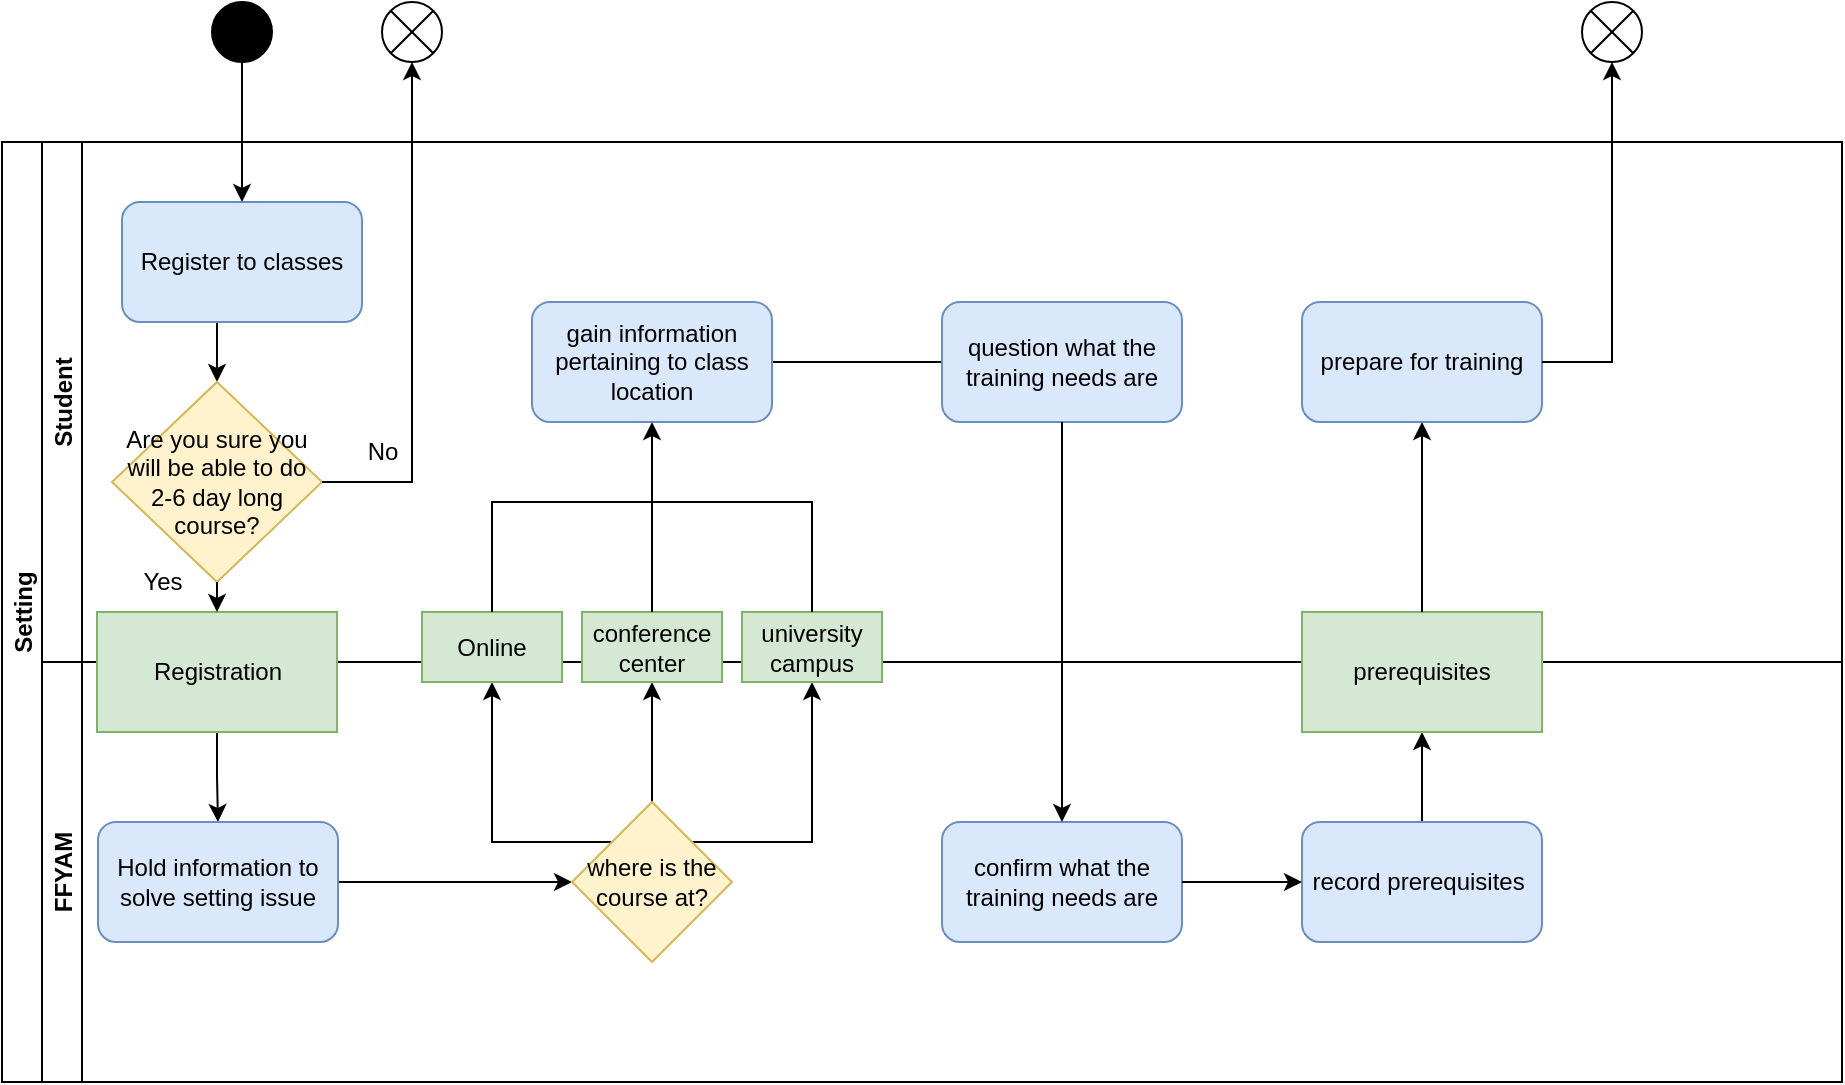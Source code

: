 <mxfile version="20.4.0" type="device" pages="3"><diagram id="MFcUYc4p2k6XtJ4TsZsG" name="Setting"><mxGraphModel dx="1422" dy="772" grid="1" gridSize="10" guides="1" tooltips="1" connect="1" arrows="1" fold="1" page="1" pageScale="1" pageWidth="1100" pageHeight="850" math="0" shadow="0"><root><mxCell id="0"/><mxCell id="1" parent="0"/><mxCell id="iKUUyp8m6s2kjtrIBjF4-1" value="Setting" style="swimlane;childLayout=stackLayout;resizeParent=1;resizeParentMax=0;horizontal=0;startSize=20;horizontalStack=0;" vertex="1" parent="1"><mxGeometry x="120" y="190" width="920" height="470" as="geometry"/></mxCell><mxCell id="iKUUyp8m6s2kjtrIBjF4-2" value="Student" style="swimlane;startSize=20;horizontal=0;" vertex="1" parent="iKUUyp8m6s2kjtrIBjF4-1"><mxGeometry x="20" width="900" height="260" as="geometry"/></mxCell><mxCell id="iKUUyp8m6s2kjtrIBjF4-9" style="edgeStyle=orthogonalEdgeStyle;rounded=0;orthogonalLoop=1;jettySize=auto;html=1;exitX=0.5;exitY=1;exitDx=0;exitDy=0;entryX=0.5;entryY=0;entryDx=0;entryDy=0;" edge="1" parent="iKUUyp8m6s2kjtrIBjF4-2" source="iKUUyp8m6s2kjtrIBjF4-6" target="iKUUyp8m6s2kjtrIBjF4-8"><mxGeometry relative="1" as="geometry"/></mxCell><mxCell id="iKUUyp8m6s2kjtrIBjF4-6" value="Register to classes" style="rounded=1;whiteSpace=wrap;html=1;fillColor=#dae8fc;strokeColor=#6c8ebf;" vertex="1" parent="iKUUyp8m6s2kjtrIBjF4-2"><mxGeometry x="40" y="30" width="120" height="60" as="geometry"/></mxCell><mxCell id="iKUUyp8m6s2kjtrIBjF4-8" value="Are you sure you will be able to do 2-6 day long course?" style="rhombus;whiteSpace=wrap;html=1;fillColor=#fff2cc;strokeColor=#d6b656;" vertex="1" parent="iKUUyp8m6s2kjtrIBjF4-2"><mxGeometry x="35" y="120" width="105" height="100" as="geometry"/></mxCell><mxCell id="iKUUyp8m6s2kjtrIBjF4-10" value="Yes" style="text;html=1;align=center;verticalAlign=middle;resizable=0;points=[];autosize=1;strokeColor=none;fillColor=none;" vertex="1" parent="iKUUyp8m6s2kjtrIBjF4-2"><mxGeometry x="40" y="205" width="40" height="30" as="geometry"/></mxCell><mxCell id="iKUUyp8m6s2kjtrIBjF4-13" value="No" style="text;html=1;align=center;verticalAlign=middle;resizable=0;points=[];autosize=1;strokeColor=none;fillColor=none;" vertex="1" parent="iKUUyp8m6s2kjtrIBjF4-2"><mxGeometry x="150" y="140" width="40" height="30" as="geometry"/></mxCell><mxCell id="iKUUyp8m6s2kjtrIBjF4-37" style="edgeStyle=orthogonalEdgeStyle;rounded=0;orthogonalLoop=1;jettySize=auto;html=1;exitX=1;exitY=0.5;exitDx=0;exitDy=0;entryX=0;entryY=0.5;entryDx=0;entryDy=0;startArrow=none;startFill=0;endArrow=none;endFill=0;" edge="1" parent="iKUUyp8m6s2kjtrIBjF4-2" source="iKUUyp8m6s2kjtrIBjF4-28" target="iKUUyp8m6s2kjtrIBjF4-36"><mxGeometry relative="1" as="geometry"/></mxCell><mxCell id="iKUUyp8m6s2kjtrIBjF4-28" value="gain information pertaining to class location" style="rounded=1;whiteSpace=wrap;html=1;fillColor=#dae8fc;strokeColor=#6c8ebf;" vertex="1" parent="iKUUyp8m6s2kjtrIBjF4-2"><mxGeometry x="245" y="80" width="120" height="60" as="geometry"/></mxCell><mxCell id="iKUUyp8m6s2kjtrIBjF4-36" value="question what the training needs are" style="rounded=1;whiteSpace=wrap;html=1;fillColor=#dae8fc;strokeColor=#6c8ebf;" vertex="1" parent="iKUUyp8m6s2kjtrIBjF4-2"><mxGeometry x="450" y="80" width="120" height="60" as="geometry"/></mxCell><mxCell id="iKUUyp8m6s2kjtrIBjF4-45" value="prepare for training" style="rounded=1;whiteSpace=wrap;html=1;fillColor=#dae8fc;strokeColor=#6c8ebf;" vertex="1" parent="iKUUyp8m6s2kjtrIBjF4-2"><mxGeometry x="630" y="80" width="120" height="60" as="geometry"/></mxCell><mxCell id="iKUUyp8m6s2kjtrIBjF4-4" value="FFYAM" style="swimlane;startSize=20;horizontal=0;" vertex="1" parent="iKUUyp8m6s2kjtrIBjF4-1"><mxGeometry x="20" y="260" width="900" height="210" as="geometry"/></mxCell><mxCell id="iKUUyp8m6s2kjtrIBjF4-18" style="edgeStyle=orthogonalEdgeStyle;rounded=0;orthogonalLoop=1;jettySize=auto;html=1;entryX=0.5;entryY=0;entryDx=0;entryDy=0;" edge="1" parent="iKUUyp8m6s2kjtrIBjF4-4" source="iKUUyp8m6s2kjtrIBjF4-11" target="iKUUyp8m6s2kjtrIBjF4-17"><mxGeometry relative="1" as="geometry"/></mxCell><mxCell id="iKUUyp8m6s2kjtrIBjF4-11" value="Registration" style="rounded=0;whiteSpace=wrap;html=1;fillColor=#d5e8d4;strokeColor=#82b366;" vertex="1" parent="iKUUyp8m6s2kjtrIBjF4-4"><mxGeometry x="27.5" y="-25" width="120" height="60" as="geometry"/></mxCell><mxCell id="iKUUyp8m6s2kjtrIBjF4-20" style="edgeStyle=orthogonalEdgeStyle;rounded=0;orthogonalLoop=1;jettySize=auto;html=1;exitX=1;exitY=0.5;exitDx=0;exitDy=0;entryX=0;entryY=0.5;entryDx=0;entryDy=0;" edge="1" parent="iKUUyp8m6s2kjtrIBjF4-4" source="iKUUyp8m6s2kjtrIBjF4-17" target="iKUUyp8m6s2kjtrIBjF4-19"><mxGeometry relative="1" as="geometry"/></mxCell><mxCell id="iKUUyp8m6s2kjtrIBjF4-17" value="Hold information to solve setting issue" style="rounded=1;whiteSpace=wrap;html=1;fillColor=#dae8fc;strokeColor=#6c8ebf;" vertex="1" parent="iKUUyp8m6s2kjtrIBjF4-4"><mxGeometry x="28" y="80" width="120" height="60" as="geometry"/></mxCell><mxCell id="iKUUyp8m6s2kjtrIBjF4-25" style="edgeStyle=orthogonalEdgeStyle;rounded=0;orthogonalLoop=1;jettySize=auto;html=1;exitX=0.5;exitY=0;exitDx=0;exitDy=0;entryX=0.5;entryY=1;entryDx=0;entryDy=0;" edge="1" parent="iKUUyp8m6s2kjtrIBjF4-4" source="iKUUyp8m6s2kjtrIBjF4-19" target="iKUUyp8m6s2kjtrIBjF4-23"><mxGeometry relative="1" as="geometry"/></mxCell><mxCell id="iKUUyp8m6s2kjtrIBjF4-26" style="edgeStyle=orthogonalEdgeStyle;rounded=0;orthogonalLoop=1;jettySize=auto;html=1;exitX=1;exitY=0;exitDx=0;exitDy=0;entryX=0.5;entryY=1;entryDx=0;entryDy=0;" edge="1" parent="iKUUyp8m6s2kjtrIBjF4-4" source="iKUUyp8m6s2kjtrIBjF4-19" target="iKUUyp8m6s2kjtrIBjF4-24"><mxGeometry relative="1" as="geometry"/></mxCell><mxCell id="iKUUyp8m6s2kjtrIBjF4-27" style="edgeStyle=orthogonalEdgeStyle;rounded=0;orthogonalLoop=1;jettySize=auto;html=1;exitX=0;exitY=0;exitDx=0;exitDy=0;entryX=0.5;entryY=1;entryDx=0;entryDy=0;" edge="1" parent="iKUUyp8m6s2kjtrIBjF4-4" source="iKUUyp8m6s2kjtrIBjF4-19" target="iKUUyp8m6s2kjtrIBjF4-21"><mxGeometry relative="1" as="geometry"/></mxCell><mxCell id="iKUUyp8m6s2kjtrIBjF4-19" value="where is the course at?" style="rhombus;whiteSpace=wrap;html=1;fillColor=#fff2cc;strokeColor=#d6b656;" vertex="1" parent="iKUUyp8m6s2kjtrIBjF4-4"><mxGeometry x="265" y="70" width="80" height="80" as="geometry"/></mxCell><mxCell id="iKUUyp8m6s2kjtrIBjF4-21" value="Online" style="rounded=0;whiteSpace=wrap;html=1;fillColor=#d5e8d4;strokeColor=#82b366;" vertex="1" parent="iKUUyp8m6s2kjtrIBjF4-4"><mxGeometry x="190" y="-25" width="70" height="35" as="geometry"/></mxCell><mxCell id="iKUUyp8m6s2kjtrIBjF4-23" value="conference center" style="rounded=0;whiteSpace=wrap;html=1;fillColor=#d5e8d4;strokeColor=#82b366;" vertex="1" parent="iKUUyp8m6s2kjtrIBjF4-4"><mxGeometry x="270" y="-25" width="70" height="35" as="geometry"/></mxCell><mxCell id="iKUUyp8m6s2kjtrIBjF4-24" value="university campus" style="rounded=0;whiteSpace=wrap;html=1;fillColor=#d5e8d4;strokeColor=#82b366;" vertex="1" parent="iKUUyp8m6s2kjtrIBjF4-4"><mxGeometry x="350" y="-25" width="70" height="35" as="geometry"/></mxCell><mxCell id="iKUUyp8m6s2kjtrIBjF4-39" value="confirm what the training needs are" style="rounded=1;whiteSpace=wrap;html=1;fillColor=#dae8fc;strokeColor=#6c8ebf;" vertex="1" parent="iKUUyp8m6s2kjtrIBjF4-4"><mxGeometry x="450" y="80" width="120" height="60" as="geometry"/></mxCell><mxCell id="URueSZSS4LfrGRfdTJ7L-1" style="edgeStyle=orthogonalEdgeStyle;rounded=0;orthogonalLoop=1;jettySize=auto;html=1;entryX=0.5;entryY=1;entryDx=0;entryDy=0;startArrow=none;startFill=0;endArrow=classic;endFill=1;" edge="1" parent="iKUUyp8m6s2kjtrIBjF4-4" source="iKUUyp8m6s2kjtrIBjF4-42" target="iKUUyp8m6s2kjtrIBjF4-44"><mxGeometry relative="1" as="geometry"/></mxCell><mxCell id="iKUUyp8m6s2kjtrIBjF4-42" value="record prerequisites&amp;nbsp;" style="rounded=1;whiteSpace=wrap;html=1;fillColor=#dae8fc;strokeColor=#6c8ebf;" vertex="1" parent="iKUUyp8m6s2kjtrIBjF4-4"><mxGeometry x="630" y="80" width="120" height="60" as="geometry"/></mxCell><mxCell id="iKUUyp8m6s2kjtrIBjF4-40" style="edgeStyle=orthogonalEdgeStyle;rounded=0;orthogonalLoop=1;jettySize=auto;html=1;exitX=1;exitY=0.5;exitDx=0;exitDy=0;startArrow=none;startFill=0;endArrow=classic;endFill=1;entryX=0;entryY=0.5;entryDx=0;entryDy=0;" edge="1" parent="iKUUyp8m6s2kjtrIBjF4-4" source="iKUUyp8m6s2kjtrIBjF4-39" target="iKUUyp8m6s2kjtrIBjF4-42"><mxGeometry relative="1" as="geometry"><mxPoint x="620" y="110" as="targetPoint"/></mxGeometry></mxCell><mxCell id="iKUUyp8m6s2kjtrIBjF4-44" value="prerequisites" style="rounded=0;whiteSpace=wrap;html=1;fillColor=#d5e8d4;strokeColor=#82b366;" vertex="1" parent="iKUUyp8m6s2kjtrIBjF4-4"><mxGeometry x="630" y="-25" width="120" height="60" as="geometry"/></mxCell><mxCell id="iKUUyp8m6s2kjtrIBjF4-12" style="edgeStyle=orthogonalEdgeStyle;rounded=0;orthogonalLoop=1;jettySize=auto;html=1;exitX=0.5;exitY=1;exitDx=0;exitDy=0;entryX=0.5;entryY=0;entryDx=0;entryDy=0;" edge="1" parent="iKUUyp8m6s2kjtrIBjF4-1" source="iKUUyp8m6s2kjtrIBjF4-8" target="iKUUyp8m6s2kjtrIBjF4-11"><mxGeometry relative="1" as="geometry"/></mxCell><mxCell id="iKUUyp8m6s2kjtrIBjF4-32" style="edgeStyle=orthogonalEdgeStyle;rounded=0;orthogonalLoop=1;jettySize=auto;html=1;exitX=0.5;exitY=0;exitDx=0;exitDy=0;entryX=0.5;entryY=1;entryDx=0;entryDy=0;" edge="1" parent="iKUUyp8m6s2kjtrIBjF4-1" source="iKUUyp8m6s2kjtrIBjF4-23" target="iKUUyp8m6s2kjtrIBjF4-28"><mxGeometry relative="1" as="geometry"/></mxCell><mxCell id="iKUUyp8m6s2kjtrIBjF4-38" style="edgeStyle=orthogonalEdgeStyle;rounded=0;orthogonalLoop=1;jettySize=auto;html=1;exitX=0.5;exitY=1;exitDx=0;exitDy=0;startArrow=none;startFill=0;endArrow=classic;endFill=1;entryX=0.5;entryY=0;entryDx=0;entryDy=0;" edge="1" parent="iKUUyp8m6s2kjtrIBjF4-1" source="iKUUyp8m6s2kjtrIBjF4-36" target="iKUUyp8m6s2kjtrIBjF4-39"><mxGeometry relative="1" as="geometry"><mxPoint x="530" y="320" as="targetPoint"/></mxGeometry></mxCell><mxCell id="iKUUyp8m6s2kjtrIBjF4-46" style="edgeStyle=orthogonalEdgeStyle;rounded=0;orthogonalLoop=1;jettySize=auto;html=1;exitX=0.5;exitY=0;exitDx=0;exitDy=0;entryX=0.5;entryY=1;entryDx=0;entryDy=0;startArrow=none;startFill=0;endArrow=classic;endFill=1;" edge="1" parent="iKUUyp8m6s2kjtrIBjF4-1" source="iKUUyp8m6s2kjtrIBjF4-44" target="iKUUyp8m6s2kjtrIBjF4-45"><mxGeometry relative="1" as="geometry"/></mxCell><mxCell id="iKUUyp8m6s2kjtrIBjF4-7" style="edgeStyle=orthogonalEdgeStyle;rounded=0;orthogonalLoop=1;jettySize=auto;html=1;entryX=0.5;entryY=0;entryDx=0;entryDy=0;" edge="1" parent="1" source="iKUUyp8m6s2kjtrIBjF4-5" target="iKUUyp8m6s2kjtrIBjF4-6"><mxGeometry relative="1" as="geometry"/></mxCell><mxCell id="iKUUyp8m6s2kjtrIBjF4-5" value="" style="ellipse;fillColor=strokeColor;" vertex="1" parent="1"><mxGeometry x="225" y="120" width="30" height="30" as="geometry"/></mxCell><mxCell id="iKUUyp8m6s2kjtrIBjF4-15" value="" style="shape=sumEllipse;perimeter=ellipsePerimeter;whiteSpace=wrap;html=1;backgroundOutline=1;" vertex="1" parent="1"><mxGeometry x="310" y="120" width="30" height="30" as="geometry"/></mxCell><mxCell id="iKUUyp8m6s2kjtrIBjF4-16" style="edgeStyle=orthogonalEdgeStyle;rounded=0;orthogonalLoop=1;jettySize=auto;html=1;exitX=1;exitY=0.5;exitDx=0;exitDy=0;entryX=0.5;entryY=1;entryDx=0;entryDy=0;" edge="1" parent="1" source="iKUUyp8m6s2kjtrIBjF4-8" target="iKUUyp8m6s2kjtrIBjF4-15"><mxGeometry relative="1" as="geometry"/></mxCell><mxCell id="iKUUyp8m6s2kjtrIBjF4-34" style="edgeStyle=orthogonalEdgeStyle;rounded=0;orthogonalLoop=1;jettySize=auto;html=1;exitX=0.5;exitY=0;exitDx=0;exitDy=0;startArrow=none;startFill=0;endArrow=none;endFill=0;" edge="1" parent="1" source="iKUUyp8m6s2kjtrIBjF4-24"><mxGeometry relative="1" as="geometry"><mxPoint x="440" y="370" as="targetPoint"/><Array as="points"><mxPoint x="525" y="370"/></Array></mxGeometry></mxCell><mxCell id="iKUUyp8m6s2kjtrIBjF4-35" style="edgeStyle=orthogonalEdgeStyle;rounded=0;orthogonalLoop=1;jettySize=auto;html=1;exitX=0.5;exitY=0;exitDx=0;exitDy=0;startArrow=none;startFill=0;endArrow=none;endFill=0;" edge="1" parent="1" source="iKUUyp8m6s2kjtrIBjF4-21"><mxGeometry relative="1" as="geometry"><mxPoint x="440" y="370" as="targetPoint"/><Array as="points"><mxPoint x="365" y="370"/></Array></mxGeometry></mxCell><mxCell id="iKUUyp8m6s2kjtrIBjF4-47" style="edgeStyle=orthogonalEdgeStyle;rounded=0;orthogonalLoop=1;jettySize=auto;html=1;exitX=1;exitY=0.5;exitDx=0;exitDy=0;startArrow=none;startFill=0;endArrow=classic;endFill=1;entryX=0.5;entryY=1;entryDx=0;entryDy=0;" edge="1" parent="1" source="iKUUyp8m6s2kjtrIBjF4-45" target="iKUUyp8m6s2kjtrIBjF4-48"><mxGeometry relative="1" as="geometry"><mxPoint x="930" y="170" as="targetPoint"/></mxGeometry></mxCell><mxCell id="iKUUyp8m6s2kjtrIBjF4-48" value="" style="shape=sumEllipse;perimeter=ellipsePerimeter;whiteSpace=wrap;html=1;backgroundOutline=1;" vertex="1" parent="1"><mxGeometry x="910" y="120" width="30" height="30" as="geometry"/></mxCell></root></mxGraphModel></diagram><diagram id="noWRVe5zdBGvRovGjgMw" name="Completion"><mxGraphModel dx="1673" dy="908" grid="1" gridSize="10" guides="1" tooltips="1" connect="1" arrows="1" fold="1" page="1" pageScale="1" pageWidth="1100" pageHeight="850" math="0" shadow="0"><root><mxCell id="0"/><mxCell id="1" parent="0"/><mxCell id="tCmHu1-Fq4zgOi_T8ICK-1" value="Course Completion" style="swimlane;childLayout=stackLayout;resizeParent=1;resizeParentMax=0;horizontal=0;startSize=20;horizontalStack=0;" vertex="1" parent="1"><mxGeometry x="150" y="300" width="1020" height="902.5" as="geometry"/></mxCell><mxCell id="tCmHu1-Fq4zgOi_T8ICK-2" value="Instructor" style="swimlane;startSize=20;horizontal=0;" vertex="1" parent="tCmHu1-Fq4zgOi_T8ICK-1"><mxGeometry x="20" width="1000" height="120" as="geometry"/></mxCell><mxCell id="tCmHu1-Fq4zgOi_T8ICK-3" value="Check if student has completed course" style="rounded=1;whiteSpace=wrap;html=1;fillColor=#dae8fc;strokeColor=#6c8ebf;" vertex="1" parent="tCmHu1-Fq4zgOi_T8ICK-2"><mxGeometry x="40" y="30" width="120" height="60" as="geometry"/></mxCell><mxCell id="tCmHu1-Fq4zgOi_T8ICK-5" value="Inform student of failure" style="rounded=1;whiteSpace=wrap;html=1;fillColor=#dae8fc;strokeColor=#6c8ebf;" vertex="1" parent="tCmHu1-Fq4zgOi_T8ICK-2"><mxGeometry x="220" y="30" width="120" height="60" as="geometry"/></mxCell><mxCell id="tCmHu1-Fq4zgOi_T8ICK-7" value="System" style="swimlane;startSize=20;horizontal=0;" vertex="1" parent="tCmHu1-Fq4zgOi_T8ICK-1"><mxGeometry x="20" y="120" width="1000" height="160" as="geometry"/></mxCell><mxCell id="tCmHu1-Fq4zgOi_T8ICK-8" style="edgeStyle=orthogonalEdgeStyle;rounded=0;orthogonalLoop=1;jettySize=auto;html=1;exitX=1;exitY=0.5;exitDx=0;exitDy=0;entryX=0.5;entryY=1;entryDx=0;entryDy=0;" edge="1" parent="tCmHu1-Fq4zgOi_T8ICK-7" source="tCmHu1-Fq4zgOi_T8ICK-9" target="tCmHu1-Fq4zgOi_T8ICK-10"><mxGeometry relative="1" as="geometry"/></mxCell><mxCell id="tCmHu1-Fq4zgOi_T8ICK-9" value="Has the student completed the course?" style="rhombus;whiteSpace=wrap;html=1;fillColor=#fff2cc;strokeColor=#d6b656;" vertex="1" parent="tCmHu1-Fq4zgOi_T8ICK-7"><mxGeometry x="40" y="12.5" width="120" height="125" as="geometry"/></mxCell><mxCell id="tCmHu1-Fq4zgOi_T8ICK-10" value="Alert Teacher of failure" style="rounded=1;whiteSpace=wrap;html=1;fillColor=#dae8fc;strokeColor=#6c8ebf;" vertex="1" parent="tCmHu1-Fq4zgOi_T8ICK-7"><mxGeometry x="190" y="12.5" width="110" height="40" as="geometry"/></mxCell><mxCell id="tCmHu1-Fq4zgOi_T8ICK-11" value="[No]" style="text;html=1;align=center;verticalAlign=middle;resizable=0;points=[];autosize=1;strokeColor=none;fillColor=none;" vertex="1" parent="tCmHu1-Fq4zgOi_T8ICK-7"><mxGeometry x="180" y="50" width="50" height="30" as="geometry"/></mxCell><mxCell id="tCmHu1-Fq4zgOi_T8ICK-12" value="[Yes]" style="text;html=1;align=center;verticalAlign=middle;resizable=0;points=[];autosize=1;strokeColor=none;fillColor=none;" vertex="1" parent="tCmHu1-Fq4zgOi_T8ICK-7"><mxGeometry x="120" y="130" width="50" height="30" as="geometry"/></mxCell><mxCell id="tCmHu1-Fq4zgOi_T8ICK-47" value="Student" style="swimlane;startSize=20;horizontal=0;" vertex="1" parent="tCmHu1-Fq4zgOi_T8ICK-1"><mxGeometry x="20" y="280" width="1000" height="100" as="geometry"/></mxCell><mxCell id="tCmHu1-Fq4zgOi_T8ICK-13" value="FFYAM" style="swimlane;startSize=20;horizontal=0;" vertex="1" parent="tCmHu1-Fq4zgOi_T8ICK-1"><mxGeometry x="20" y="380" width="1000" height="170" as="geometry"/></mxCell><mxCell id="tCmHu1-Fq4zgOi_T8ICK-14" style="edgeStyle=orthogonalEdgeStyle;rounded=0;orthogonalLoop=1;jettySize=auto;html=1;entryX=0;entryY=0.5;entryDx=0;entryDy=0;" edge="1" parent="tCmHu1-Fq4zgOi_T8ICK-13" source="tCmHu1-Fq4zgOi_T8ICK-15" target="tCmHu1-Fq4zgOi_T8ICK-16"><mxGeometry relative="1" as="geometry"><Array as="points"><mxPoint x="200" y="70"/><mxPoint x="200" y="130"/></Array></mxGeometry></mxCell><mxCell id="tCmHu1-Fq4zgOi_T8ICK-15" value="Send survey to student for quality assurance" style="rounded=1;whiteSpace=wrap;html=1;fillColor=#dae8fc;strokeColor=#6c8ebf;" vertex="1" parent="tCmHu1-Fq4zgOi_T8ICK-13"><mxGeometry x="70" y="40" width="120" height="60" as="geometry"/></mxCell><mxCell id="tCmHu1-Fq4zgOi_T8ICK-16" value="Invite student" style="rounded=1;whiteSpace=wrap;html=1;fillColor=#dae8fc;strokeColor=#6c8ebf;" vertex="1" parent="tCmHu1-Fq4zgOi_T8ICK-13"><mxGeometry x="220" y="100" width="120" height="60" as="geometry"/></mxCell><mxCell id="tCmHu1-Fq4zgOi_T8ICK-49" value="Invitation" style="rounded=0;whiteSpace=wrap;html=1;fillColor=#d5e8d4;strokeColor=#82b366;" vertex="1" parent="tCmHu1-Fq4zgOi_T8ICK-13"><mxGeometry x="220" y="-30" width="120" height="60" as="geometry"/></mxCell><mxCell id="tCmHu1-Fq4zgOi_T8ICK-48" style="edgeStyle=orthogonalEdgeStyle;rounded=0;orthogonalLoop=1;jettySize=auto;html=1;startArrow=none;startFill=0;endArrow=classic;endFill=1;entryX=0.5;entryY=1;entryDx=0;entryDy=0;" edge="1" parent="tCmHu1-Fq4zgOi_T8ICK-13" source="tCmHu1-Fq4zgOi_T8ICK-16" target="tCmHu1-Fq4zgOi_T8ICK-49"><mxGeometry relative="1" as="geometry"><mxPoint x="270" y="80" as="targetPoint"/></mxGeometry></mxCell><mxCell id="tCmHu1-Fq4zgOi_T8ICK-17" value="Analyst" style="swimlane;startSize=20;horizontal=0;" vertex="1" parent="tCmHu1-Fq4zgOi_T8ICK-1"><mxGeometry x="20" y="550" width="1000" height="190" as="geometry"><mxRectangle x="20" y="400" width="1000" height="30" as="alternateBounds"/></mxGeometry></mxCell><mxCell id="tCmHu1-Fq4zgOi_T8ICK-50" style="edgeStyle=orthogonalEdgeStyle;rounded=0;orthogonalLoop=1;jettySize=auto;html=1;exitX=0.5;exitY=0;exitDx=0;exitDy=0;entryX=0;entryY=0.5;entryDx=0;entryDy=0;startArrow=none;startFill=0;endArrow=classic;endFill=1;" edge="1" parent="tCmHu1-Fq4zgOi_T8ICK-17" source="tCmHu1-Fq4zgOi_T8ICK-20" target="tCmHu1-Fq4zgOi_T8ICK-26"><mxGeometry relative="1" as="geometry"/></mxCell><mxCell id="tCmHu1-Fq4zgOi_T8ICK-51" value="" style="edgeStyle=orthogonalEdgeStyle;rounded=0;orthogonalLoop=1;jettySize=auto;html=1;startArrow=none;startFill=0;endArrow=classic;endFill=1;" edge="1" parent="tCmHu1-Fq4zgOi_T8ICK-17" source="tCmHu1-Fq4zgOi_T8ICK-20" target="tCmHu1-Fq4zgOi_T8ICK-22"><mxGeometry relative="1" as="geometry"/></mxCell><mxCell id="tCmHu1-Fq4zgOi_T8ICK-20" value="Has the period ended?&amp;nbsp;" style="rhombus;whiteSpace=wrap;html=1;fillColor=#fff2cc;strokeColor=#d6b656;" vertex="1" parent="tCmHu1-Fq4zgOi_T8ICK-17"><mxGeometry x="380" y="41.25" width="80" height="80" as="geometry"/></mxCell><mxCell id="tCmHu1-Fq4zgOi_T8ICK-21" style="edgeStyle=orthogonalEdgeStyle;rounded=0;orthogonalLoop=1;jettySize=auto;html=1;exitX=0.5;exitY=1;exitDx=0;exitDy=0;entryX=0.5;entryY=1;entryDx=0;entryDy=0;" edge="1" parent="tCmHu1-Fq4zgOi_T8ICK-17" source="tCmHu1-Fq4zgOi_T8ICK-22" target="tCmHu1-Fq4zgOi_T8ICK-20"><mxGeometry relative="1" as="geometry"/></mxCell><mxCell id="tCmHu1-Fq4zgOi_T8ICK-22" value="Wait until end of period" style="rounded=1;whiteSpace=wrap;html=1;fillColor=#dae8fc;strokeColor=#6c8ebf;" vertex="1" parent="tCmHu1-Fq4zgOi_T8ICK-17"><mxGeometry x="500" y="51.25" width="120" height="60" as="geometry"/></mxCell><mxCell id="tCmHu1-Fq4zgOi_T8ICK-23" value="[No]" style="text;html=1;align=center;verticalAlign=middle;resizable=0;points=[];autosize=1;strokeColor=none;fillColor=none;" vertex="1" parent="tCmHu1-Fq4zgOi_T8ICK-17"><mxGeometry x="440" y="120" width="50" height="30" as="geometry"/></mxCell><mxCell id="tCmHu1-Fq4zgOi_T8ICK-24" value="[Yes]" style="text;html=1;align=center;verticalAlign=middle;resizable=0;points=[];autosize=1;strokeColor=none;fillColor=none;" vertex="1" parent="tCmHu1-Fq4zgOi_T8ICK-17"><mxGeometry x="440" y="15" width="50" height="30" as="geometry"/></mxCell><mxCell id="tCmHu1-Fq4zgOi_T8ICK-25" value="" style="edgeStyle=orthogonalEdgeStyle;rounded=0;orthogonalLoop=1;jettySize=auto;html=1;" edge="1" parent="tCmHu1-Fq4zgOi_T8ICK-17" source="tCmHu1-Fq4zgOi_T8ICK-26" target="tCmHu1-Fq4zgOi_T8ICK-28"><mxGeometry relative="1" as="geometry"/></mxCell><mxCell id="tCmHu1-Fq4zgOi_T8ICK-26" value="evaluate data" style="rounded=1;whiteSpace=wrap;html=1;fillColor=#dae8fc;strokeColor=#6c8ebf;" vertex="1" parent="tCmHu1-Fq4zgOi_T8ICK-17"><mxGeometry x="630" y="5" width="100" height="25" as="geometry"/></mxCell><mxCell id="tCmHu1-Fq4zgOi_T8ICK-27" value="" style="edgeStyle=orthogonalEdgeStyle;rounded=0;orthogonalLoop=1;jettySize=auto;html=1;" edge="1" parent="tCmHu1-Fq4zgOi_T8ICK-17" source="tCmHu1-Fq4zgOi_T8ICK-28" target="tCmHu1-Fq4zgOi_T8ICK-29"><mxGeometry relative="1" as="geometry"/></mxCell><mxCell id="tCmHu1-Fq4zgOi_T8ICK-28" value="create summary" style="whiteSpace=wrap;html=1;rounded=1;fillColor=#dae8fc;strokeColor=#6c8ebf;" vertex="1" parent="tCmHu1-Fq4zgOi_T8ICK-17"><mxGeometry x="630" y="75" width="100" height="32.5" as="geometry"/></mxCell><mxCell id="tCmHu1-Fq4zgOi_T8ICK-29" value="send summary to instructor and FFYAM" style="whiteSpace=wrap;html=1;rounded=1;fillColor=#dae8fc;strokeColor=#6c8ebf;" vertex="1" parent="tCmHu1-Fq4zgOi_T8ICK-17"><mxGeometry x="790" y="71.25" width="120" height="38.75" as="geometry"/></mxCell><mxCell id="tCmHu1-Fq4zgOi_T8ICK-30" value="VP of Quality" style="swimlane;startSize=20;horizontal=0;" vertex="1" parent="tCmHu1-Fq4zgOi_T8ICK-1"><mxGeometry x="20" y="740" width="1000" height="162.5" as="geometry"><mxRectangle x="20" y="400" width="1000" height="30" as="alternateBounds"/></mxGeometry></mxCell><mxCell id="tCmHu1-Fq4zgOi_T8ICK-31" value="Poor Results?&amp;nbsp;" style="rhombus;whiteSpace=wrap;html=1;fillColor=#fff2cc;strokeColor=#d6b656;" vertex="1" parent="tCmHu1-Fq4zgOi_T8ICK-30"><mxGeometry x="730" y="82.5" width="80" height="80" as="geometry"/></mxCell><mxCell id="tCmHu1-Fq4zgOi_T8ICK-32" value="Start Investigation" style="rounded=1;whiteSpace=wrap;html=1;fillColor=#dae8fc;strokeColor=#6c8ebf;" vertex="1" parent="tCmHu1-Fq4zgOi_T8ICK-30"><mxGeometry x="890" y="12.5" width="100" height="40" as="geometry"/></mxCell><mxCell id="tCmHu1-Fq4zgOi_T8ICK-33" style="edgeStyle=orthogonalEdgeStyle;rounded=0;orthogonalLoop=1;jettySize=auto;html=1;exitX=1;exitY=0;exitDx=0;exitDy=0;entryX=0;entryY=0.5;entryDx=0;entryDy=0;" edge="1" parent="tCmHu1-Fq4zgOi_T8ICK-30" source="tCmHu1-Fq4zgOi_T8ICK-31" target="tCmHu1-Fq4zgOi_T8ICK-32"><mxGeometry relative="1" as="geometry"><mxPoint x="870" y="-415" as="targetPoint"/></mxGeometry></mxCell><mxCell id="tCmHu1-Fq4zgOi_T8ICK-34" value="[No]" style="text;html=1;align=center;verticalAlign=middle;resizable=0;points=[];autosize=1;strokeColor=none;fillColor=none;" vertex="1" parent="tCmHu1-Fq4zgOi_T8ICK-30"><mxGeometry x="840" y="117.5" width="50" height="30" as="geometry"/></mxCell><mxCell id="tCmHu1-Fq4zgOi_T8ICK-35" value="[Yes]" style="text;html=1;align=center;verticalAlign=middle;resizable=0;points=[];autosize=1;strokeColor=none;fillColor=none;" vertex="1" parent="tCmHu1-Fq4zgOi_T8ICK-30"><mxGeometry x="840" y="52.5" width="50" height="30" as="geometry"/></mxCell><mxCell id="tCmHu1-Fq4zgOi_T8ICK-56" style="edgeStyle=orthogonalEdgeStyle;rounded=0;orthogonalLoop=1;jettySize=auto;html=1;exitX=0.5;exitY=1;exitDx=0;exitDy=0;entryX=0.5;entryY=0;entryDx=0;entryDy=0;startArrow=none;startFill=0;endArrow=none;endFill=0;" edge="1" parent="tCmHu1-Fq4zgOi_T8ICK-30" source="tCmHu1-Fq4zgOi_T8ICK-53" target="tCmHu1-Fq4zgOi_T8ICK-31"><mxGeometry relative="1" as="geometry"/></mxCell><mxCell id="tCmHu1-Fq4zgOi_T8ICK-53" value="Results" style="rounded=0;whiteSpace=wrap;html=1;fillColor=#d5e8d4;strokeColor=#82b366;" vertex="1" parent="tCmHu1-Fq4zgOi_T8ICK-30"><mxGeometry x="710" y="-32.5" width="120" height="60" as="geometry"/></mxCell><mxCell id="tCmHu1-Fq4zgOi_T8ICK-36" style="edgeStyle=orthogonalEdgeStyle;rounded=0;orthogonalLoop=1;jettySize=auto;html=1;exitX=0.5;exitY=1;exitDx=0;exitDy=0;" edge="1" parent="tCmHu1-Fq4zgOi_T8ICK-1" source="tCmHu1-Fq4zgOi_T8ICK-3" target="tCmHu1-Fq4zgOi_T8ICK-9"><mxGeometry relative="1" as="geometry"/></mxCell><mxCell id="tCmHu1-Fq4zgOi_T8ICK-37" style="edgeStyle=orthogonalEdgeStyle;rounded=0;orthogonalLoop=1;jettySize=auto;html=1;exitX=0.5;exitY=0;exitDx=0;exitDy=0;entryX=0.192;entryY=1.067;entryDx=0;entryDy=0;entryPerimeter=0;" edge="1" parent="tCmHu1-Fq4zgOi_T8ICK-1" source="tCmHu1-Fq4zgOi_T8ICK-10" target="tCmHu1-Fq4zgOi_T8ICK-5"><mxGeometry relative="1" as="geometry"><mxPoint x="265" y="70" as="targetPoint"/></mxGeometry></mxCell><mxCell id="tCmHu1-Fq4zgOi_T8ICK-38" style="edgeStyle=orthogonalEdgeStyle;rounded=0;orthogonalLoop=1;jettySize=auto;html=1;exitX=1;exitY=1;exitDx=0;exitDy=0;entryX=0.5;entryY=0;entryDx=0;entryDy=0;" edge="1" parent="tCmHu1-Fq4zgOi_T8ICK-1" source="tCmHu1-Fq4zgOi_T8ICK-9" target="tCmHu1-Fq4zgOi_T8ICK-15"><mxGeometry relative="1" as="geometry"><mxPoint x="210" y="300" as="targetPoint"/></mxGeometry></mxCell><mxCell id="tCmHu1-Fq4zgOi_T8ICK-52" style="edgeStyle=orthogonalEdgeStyle;rounded=0;orthogonalLoop=1;jettySize=auto;html=1;entryX=0;entryY=0.5;entryDx=0;entryDy=0;startArrow=none;startFill=0;endArrow=classic;endFill=1;" edge="1" parent="tCmHu1-Fq4zgOi_T8ICK-1" source="tCmHu1-Fq4zgOi_T8ICK-49" target="tCmHu1-Fq4zgOi_T8ICK-20"><mxGeometry relative="1" as="geometry"><Array as="points"><mxPoint x="380" y="380"/><mxPoint x="380" y="631"/></Array></mxGeometry></mxCell><mxCell id="tCmHu1-Fq4zgOi_T8ICK-54" style="edgeStyle=orthogonalEdgeStyle;rounded=0;orthogonalLoop=1;jettySize=auto;html=1;exitX=0.5;exitY=1;exitDx=0;exitDy=0;entryX=0.5;entryY=0;entryDx=0;entryDy=0;startArrow=none;startFill=0;endArrow=classic;endFill=1;" edge="1" parent="tCmHu1-Fq4zgOi_T8ICK-1" source="tCmHu1-Fq4zgOi_T8ICK-29" target="tCmHu1-Fq4zgOi_T8ICK-53"><mxGeometry relative="1" as="geometry"><Array as="points"><mxPoint x="870" y="670"/><mxPoint x="790" y="670"/></Array></mxGeometry></mxCell><mxCell id="tCmHu1-Fq4zgOi_T8ICK-41" style="edgeStyle=orthogonalEdgeStyle;rounded=0;orthogonalLoop=1;jettySize=auto;html=1;" edge="1" parent="1" source="tCmHu1-Fq4zgOi_T8ICK-42" target="tCmHu1-Fq4zgOi_T8ICK-3"><mxGeometry relative="1" as="geometry"/></mxCell><mxCell id="tCmHu1-Fq4zgOi_T8ICK-42" value="" style="ellipse;fillColor=#000000;strokeColor=none;" vertex="1" parent="1"><mxGeometry x="255" y="230" width="30" height="30" as="geometry"/></mxCell><mxCell id="tCmHu1-Fq4zgOi_T8ICK-44" style="edgeStyle=orthogonalEdgeStyle;rounded=0;orthogonalLoop=1;jettySize=auto;html=1;entryX=0;entryY=0.5;entryDx=0;entryDy=0;" edge="1" parent="1" source="tCmHu1-Fq4zgOi_T8ICK-32" target="tCmHu1-Fq4zgOi_T8ICK-45"><mxGeometry relative="1" as="geometry"><mxPoint x="1280" y="892.5" as="targetPoint"/></mxGeometry></mxCell><mxCell id="tCmHu1-Fq4zgOi_T8ICK-45" value="" style="shape=sumEllipse;perimeter=ellipsePerimeter;whiteSpace=wrap;html=1;backgroundOutline=1;" vertex="1" parent="1"><mxGeometry x="1270" y="1057.5" width="30" height="30" as="geometry"/></mxCell><mxCell id="tCmHu1-Fq4zgOi_T8ICK-6" value="" style="shape=sumEllipse;perimeter=ellipsePerimeter;whiteSpace=wrap;html=1;backgroundOutline=1;" vertex="1" parent="1"><mxGeometry x="500" y="230" width="30" height="30" as="geometry"/></mxCell><mxCell id="tCmHu1-Fq4zgOi_T8ICK-4" style="edgeStyle=orthogonalEdgeStyle;rounded=0;orthogonalLoop=1;jettySize=auto;html=1;entryX=0;entryY=0.5;entryDx=0;entryDy=0;" edge="1" parent="1" source="tCmHu1-Fq4zgOi_T8ICK-5" target="tCmHu1-Fq4zgOi_T8ICK-6"><mxGeometry relative="1" as="geometry"/></mxCell><mxCell id="tCmHu1-Fq4zgOi_T8ICK-55" style="edgeStyle=orthogonalEdgeStyle;rounded=0;orthogonalLoop=1;jettySize=auto;html=1;exitX=1;exitY=0.5;exitDx=0;exitDy=0;startArrow=none;startFill=0;endArrow=none;endFill=0;entryX=0;entryY=0.5;entryDx=0;entryDy=0;" edge="1" parent="1" source="tCmHu1-Fq4zgOi_T8ICK-31" target="tCmHu1-Fq4zgOi_T8ICK-45"><mxGeometry relative="1" as="geometry"><mxPoint x="1190" y="1070" as="targetPoint"/><Array as="points"><mxPoint x="1190" y="1162"/><mxPoint x="1190" y="1072"/></Array></mxGeometry></mxCell></root></mxGraphModel></diagram><diagram id="06uutxpJOCybR81f_tqy" name="Company Registration"><mxGraphModel dx="1422" dy="772" grid="1" gridSize="10" guides="1" tooltips="1" connect="1" arrows="1" fold="1" page="1" pageScale="1" pageWidth="1100" pageHeight="850" math="0" shadow="0"><root><mxCell id="0"/><mxCell id="1" parent="0"/><mxCell id="fMSwRdgRAZH5-mFhY_sf-1" value="Registration" style="swimlane;childLayout=stackLayout;resizeParent=1;resizeParentMax=0;horizontal=0;startSize=20;horizontalStack=0;" vertex="1" parent="1"><mxGeometry x="150" y="230" width="830" height="430" as="geometry"/></mxCell><mxCell id="fMSwRdgRAZH5-mFhY_sf-2" value="Administrative assistant" style="swimlane;startSize=20;horizontal=0;" vertex="1" parent="fMSwRdgRAZH5-mFhY_sf-1"><mxGeometry x="20" width="810" height="190" as="geometry"/></mxCell><mxCell id="fMSwRdgRAZH5-mFhY_sf-3" value="Register participants for classes" style="rounded=1;whiteSpace=wrap;html=1;fillColor=#dae8fc;strokeColor=#6c8ebf;" vertex="1" parent="fMSwRdgRAZH5-mFhY_sf-2"><mxGeometry x="50" y="40" width="120" height="50" as="geometry"/></mxCell><mxCell id="fMSwRdgRAZH5-mFhY_sf-4" value="grab any special requests" style="rounded=1;whiteSpace=wrap;html=1;fillColor=#dae8fc;strokeColor=#6c8ebf;" vertex="1" parent="fMSwRdgRAZH5-mFhY_sf-2"><mxGeometry x="460" y="30" width="120" height="60" as="geometry"/></mxCell><mxCell id="fMSwRdgRAZH5-mFhY_sf-5" value="System" style="swimlane;startSize=20;horizontal=0;" vertex="1" parent="fMSwRdgRAZH5-mFhY_sf-1"><mxGeometry x="20" y="190" width="810" height="240" as="geometry"/></mxCell><mxCell id="fMSwRdgRAZH5-mFhY_sf-6" style="edgeStyle=orthogonalEdgeStyle;rounded=0;orthogonalLoop=1;jettySize=auto;html=1;entryX=0;entryY=0.5;entryDx=0;entryDy=0;" edge="1" parent="fMSwRdgRAZH5-mFhY_sf-5" source="fMSwRdgRAZH5-mFhY_sf-8" target="fMSwRdgRAZH5-mFhY_sf-9"><mxGeometry relative="1" as="geometry"/></mxCell><mxCell id="fMSwRdgRAZH5-mFhY_sf-7" style="edgeStyle=orthogonalEdgeStyle;rounded=0;orthogonalLoop=1;jettySize=auto;html=1;entryX=0;entryY=0.5;entryDx=0;entryDy=0;" edge="1" parent="fMSwRdgRAZH5-mFhY_sf-5" source="fMSwRdgRAZH5-mFhY_sf-8" target="fMSwRdgRAZH5-mFhY_sf-12"><mxGeometry relative="1" as="geometry"><Array as="points"><mxPoint x="110" y="200"/></Array></mxGeometry></mxCell><mxCell id="fMSwRdgRAZH5-mFhY_sf-8" value="Is there 10 or more?" style="rhombus;whiteSpace=wrap;html=1;fillColor=#fff2cc;strokeColor=#d6b656;" vertex="1" parent="fMSwRdgRAZH5-mFhY_sf-5"><mxGeometry x="60" y="80" width="100" height="100" as="geometry"/></mxCell><mxCell id="fMSwRdgRAZH5-mFhY_sf-9" value="Give discount to the company" style="rounded=1;whiteSpace=wrap;html=1;fillColor=#dae8fc;strokeColor=#6c8ebf;" vertex="1" parent="fMSwRdgRAZH5-mFhY_sf-5"><mxGeometry x="260" y="40" width="120" height="60" as="geometry"/></mxCell><mxCell id="fMSwRdgRAZH5-mFhY_sf-10" value="[Yes]" style="text;html=1;align=center;verticalAlign=middle;resizable=0;points=[];autosize=1;strokeColor=none;fillColor=none;" vertex="1" parent="fMSwRdgRAZH5-mFhY_sf-5"><mxGeometry x="210" y="40" width="50" height="30" as="geometry"/></mxCell><mxCell id="fMSwRdgRAZH5-mFhY_sf-11" value="[No]" style="text;html=1;align=center;verticalAlign=middle;resizable=0;points=[];autosize=1;strokeColor=none;fillColor=none;" vertex="1" parent="fMSwRdgRAZH5-mFhY_sf-5"><mxGeometry x="130" y="170" width="50" height="30" as="geometry"/></mxCell><mxCell id="fMSwRdgRAZH5-mFhY_sf-12" value="Don't give discount to company" style="rounded=1;whiteSpace=wrap;html=1;fillColor=#dae8fc;strokeColor=#6c8ebf;" vertex="1" parent="fMSwRdgRAZH5-mFhY_sf-5"><mxGeometry x="260" y="170" width="120" height="60" as="geometry"/></mxCell><mxCell id="fMSwRdgRAZH5-mFhY_sf-13" value="Store data for future reference" style="rounded=1;whiteSpace=wrap;html=1;fillColor=#dae8fc;strokeColor=#6c8ebf;" vertex="1" parent="fMSwRdgRAZH5-mFhY_sf-5"><mxGeometry x="620" y="90" width="120" height="60" as="geometry"/></mxCell><mxCell id="fMSwRdgRAZH5-mFhY_sf-33" value="" style="edgeStyle=orthogonalEdgeStyle;rounded=0;orthogonalLoop=1;jettySize=auto;html=1;startArrow=none;startFill=0;endArrow=classic;endFill=1;" edge="1" parent="fMSwRdgRAZH5-mFhY_sf-5" source="fMSwRdgRAZH5-mFhY_sf-31" target="fMSwRdgRAZH5-mFhY_sf-8"><mxGeometry relative="1" as="geometry"/></mxCell><mxCell id="fMSwRdgRAZH5-mFhY_sf-31" value="Registration" style="rounded=0;whiteSpace=wrap;html=1;fillColor=#d5e8d4;strokeColor=#82b366;" vertex="1" parent="fMSwRdgRAZH5-mFhY_sf-5"><mxGeometry x="50" y="-25" width="120" height="60" as="geometry"/></mxCell><mxCell id="fMSwRdgRAZH5-mFhY_sf-38" value="" style="edgeStyle=orthogonalEdgeStyle;rounded=0;orthogonalLoop=1;jettySize=auto;html=1;startArrow=none;startFill=0;endArrow=classic;endFill=1;" edge="1" parent="fMSwRdgRAZH5-mFhY_sf-5" source="fMSwRdgRAZH5-mFhY_sf-34" target="fMSwRdgRAZH5-mFhY_sf-13"><mxGeometry relative="1" as="geometry"/></mxCell><mxCell id="fMSwRdgRAZH5-mFhY_sf-34" value="Special Request" style="rounded=0;whiteSpace=wrap;html=1;fillColor=#d5e8d4;strokeColor=#82b366;" vertex="1" parent="fMSwRdgRAZH5-mFhY_sf-5"><mxGeometry x="620" y="-25" width="120" height="60" as="geometry"/></mxCell><mxCell id="fMSwRdgRAZH5-mFhY_sf-15" style="edgeStyle=orthogonalEdgeStyle;rounded=0;orthogonalLoop=1;jettySize=auto;html=1;exitX=1;exitY=0.5;exitDx=0;exitDy=0;entryX=0.5;entryY=1;entryDx=0;entryDy=0;" edge="1" parent="fMSwRdgRAZH5-mFhY_sf-1" source="fMSwRdgRAZH5-mFhY_sf-12" target="fMSwRdgRAZH5-mFhY_sf-4"><mxGeometry relative="1" as="geometry"/></mxCell><mxCell id="fMSwRdgRAZH5-mFhY_sf-32" value="" style="edgeStyle=orthogonalEdgeStyle;rounded=0;orthogonalLoop=1;jettySize=auto;html=1;startArrow=none;startFill=0;endArrow=classic;endFill=1;" edge="1" parent="fMSwRdgRAZH5-mFhY_sf-1" source="fMSwRdgRAZH5-mFhY_sf-3" target="fMSwRdgRAZH5-mFhY_sf-31"><mxGeometry relative="1" as="geometry"/></mxCell><mxCell id="fMSwRdgRAZH5-mFhY_sf-37" style="edgeStyle=orthogonalEdgeStyle;rounded=0;orthogonalLoop=1;jettySize=auto;html=1;entryX=0.5;entryY=0;entryDx=0;entryDy=0;startArrow=none;startFill=0;endArrow=classic;endFill=1;" edge="1" parent="fMSwRdgRAZH5-mFhY_sf-1" source="fMSwRdgRAZH5-mFhY_sf-4" target="fMSwRdgRAZH5-mFhY_sf-34"><mxGeometry relative="1" as="geometry"/></mxCell><mxCell id="fMSwRdgRAZH5-mFhY_sf-17" style="edgeStyle=orthogonalEdgeStyle;rounded=0;orthogonalLoop=1;jettySize=auto;html=1;exitX=0.5;exitY=1;exitDx=0;exitDy=0;entryX=0.5;entryY=0;entryDx=0;entryDy=0;" edge="1" parent="1" source="fMSwRdgRAZH5-mFhY_sf-18" target="fMSwRdgRAZH5-mFhY_sf-3"><mxGeometry relative="1" as="geometry"/></mxCell><mxCell id="fMSwRdgRAZH5-mFhY_sf-18" value="" style="ellipse;fillColor=#000000;strokeColor=none;" vertex="1" parent="1"><mxGeometry x="265" y="140" width="30" height="30" as="geometry"/></mxCell><mxCell id="fMSwRdgRAZH5-mFhY_sf-19" style="edgeStyle=orthogonalEdgeStyle;rounded=0;orthogonalLoop=1;jettySize=auto;html=1;exitX=1;exitY=0.5;exitDx=0;exitDy=0;" edge="1" parent="1" source="fMSwRdgRAZH5-mFhY_sf-9"><mxGeometry relative="1" as="geometry"><mxPoint x="690" y="320" as="targetPoint"/></mxGeometry></mxCell><mxCell id="fMSwRdgRAZH5-mFhY_sf-20" style="edgeStyle=orthogonalEdgeStyle;rounded=0;orthogonalLoop=1;jettySize=auto;html=1;entryX=0;entryY=0.5;entryDx=0;entryDy=0;" edge="1" parent="1" source="fMSwRdgRAZH5-mFhY_sf-13" target="fMSwRdgRAZH5-mFhY_sf-21"><mxGeometry relative="1" as="geometry"><mxPoint x="1160" y="520" as="targetPoint"/></mxGeometry></mxCell><mxCell id="fMSwRdgRAZH5-mFhY_sf-21" value="" style="shape=sumEllipse;perimeter=ellipsePerimeter;whiteSpace=wrap;html=1;backgroundOutline=1;" vertex="1" parent="1"><mxGeometry x="1010" y="525" width="30" height="30" as="geometry"/></mxCell></root></mxGraphModel></diagram></mxfile>